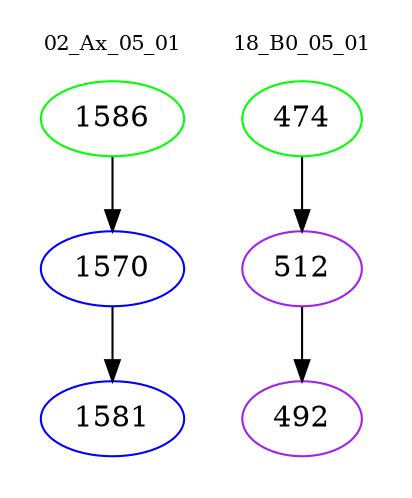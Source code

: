 digraph{
subgraph cluster_0 {
color = white
label = "02_Ax_05_01";
fontsize=10;
T0_1586 [label="1586", color="green"]
T0_1586 -> T0_1570 [color="black"]
T0_1570 [label="1570", color="blue"]
T0_1570 -> T0_1581 [color="black"]
T0_1581 [label="1581", color="blue"]
}
subgraph cluster_1 {
color = white
label = "18_B0_05_01";
fontsize=10;
T1_474 [label="474", color="green"]
T1_474 -> T1_512 [color="black"]
T1_512 [label="512", color="purple"]
T1_512 -> T1_492 [color="black"]
T1_492 [label="492", color="purple"]
}
}
